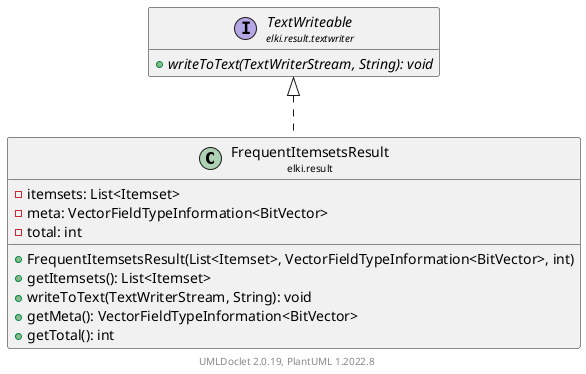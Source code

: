 @startuml
    remove .*\.(Instance|Par|Parameterizer|Factory)$
    set namespaceSeparator none
    hide empty fields
    hide empty methods

    class "<size:14>FrequentItemsetsResult\n<size:10>elki.result" as elki.result.FrequentItemsetsResult [[FrequentItemsetsResult.html]] {
        -itemsets: List<Itemset>
        -meta: VectorFieldTypeInformation<BitVector>
        -total: int
        +FrequentItemsetsResult(List<Itemset>, VectorFieldTypeInformation<BitVector>, int)
        +getItemsets(): List<Itemset>
        +writeToText(TextWriterStream, String): void
        +getMeta(): VectorFieldTypeInformation<BitVector>
        +getTotal(): int
    }

    interface "<size:14>TextWriteable\n<size:10>elki.result.textwriter" as elki.result.textwriter.TextWriteable [[textwriter/TextWriteable.html]] {
        {abstract} +writeToText(TextWriterStream, String): void
    }

    elki.result.textwriter.TextWriteable <|.. elki.result.FrequentItemsetsResult

    center footer UMLDoclet 2.0.19, PlantUML 1.2022.8
@enduml
